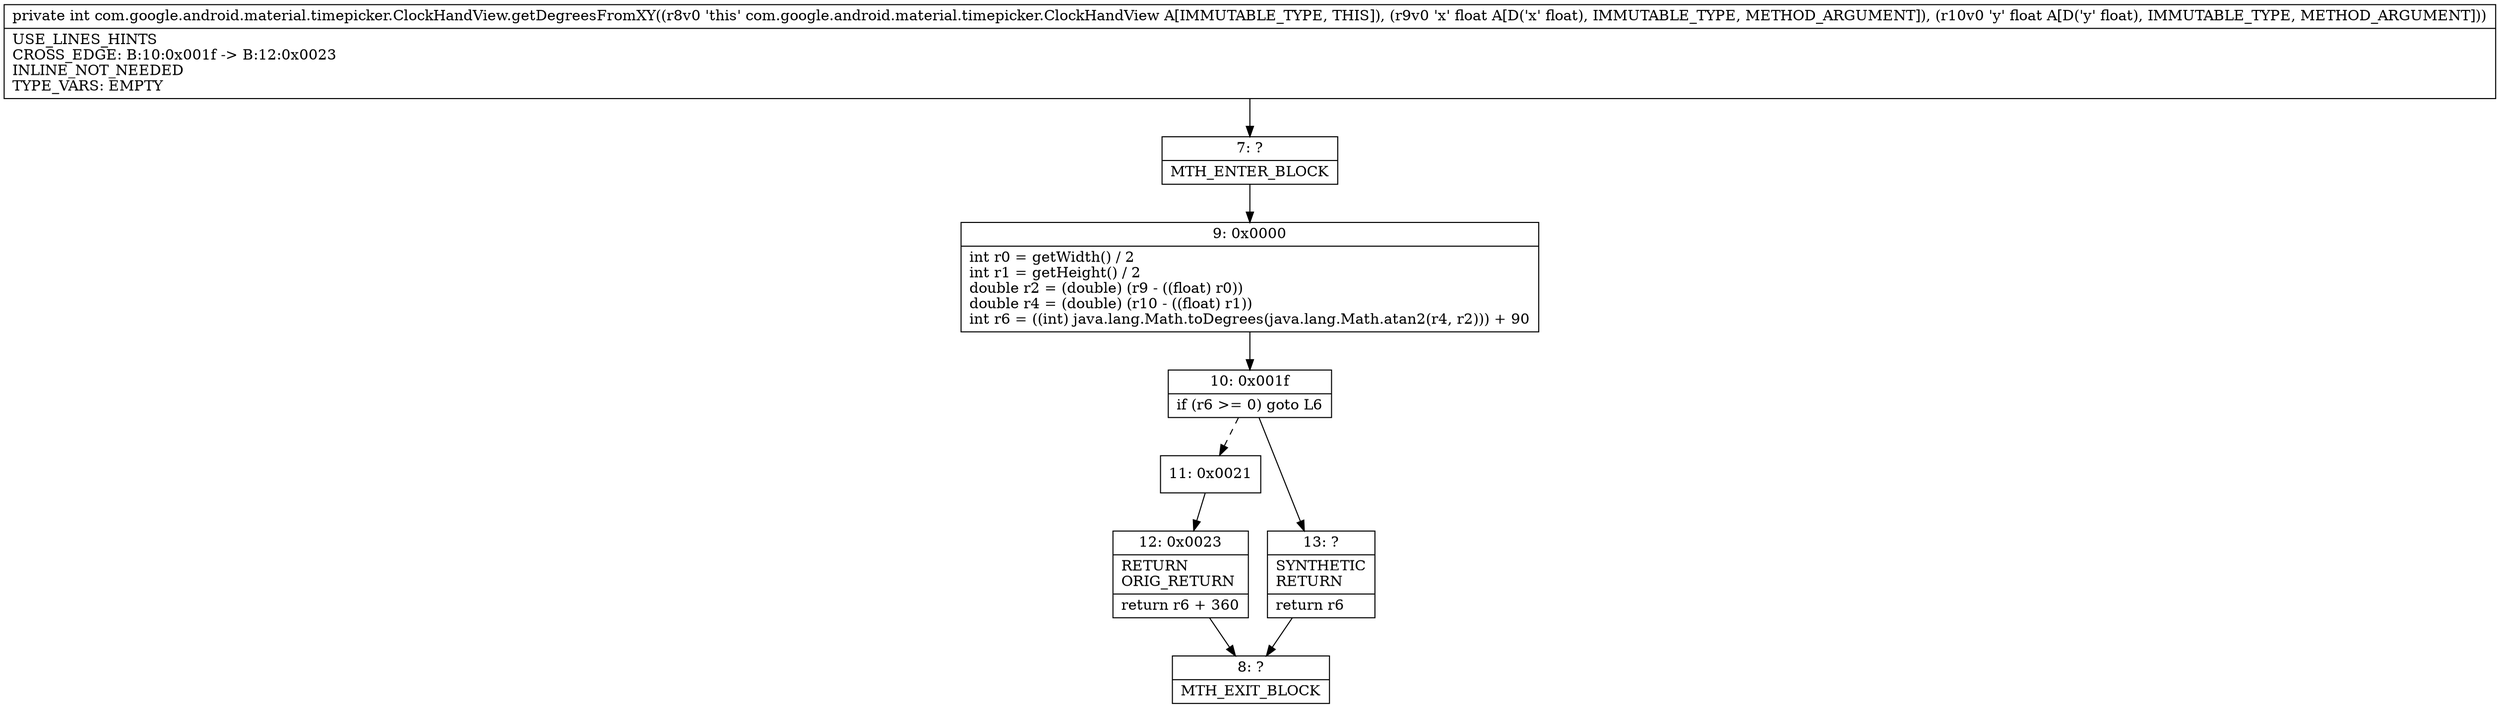 digraph "CFG forcom.google.android.material.timepicker.ClockHandView.getDegreesFromXY(FF)I" {
Node_7 [shape=record,label="{7\:\ ?|MTH_ENTER_BLOCK\l}"];
Node_9 [shape=record,label="{9\:\ 0x0000|int r0 = getWidth() \/ 2\lint r1 = getHeight() \/ 2\ldouble r2 = (double) (r9 \- ((float) r0))\ldouble r4 = (double) (r10 \- ((float) r1))\lint r6 = ((int) java.lang.Math.toDegrees(java.lang.Math.atan2(r4, r2))) + 90\l}"];
Node_10 [shape=record,label="{10\:\ 0x001f|if (r6 \>= 0) goto L6\l}"];
Node_11 [shape=record,label="{11\:\ 0x0021}"];
Node_12 [shape=record,label="{12\:\ 0x0023|RETURN\lORIG_RETURN\l|return r6 + 360\l}"];
Node_8 [shape=record,label="{8\:\ ?|MTH_EXIT_BLOCK\l}"];
Node_13 [shape=record,label="{13\:\ ?|SYNTHETIC\lRETURN\l|return r6\l}"];
MethodNode[shape=record,label="{private int com.google.android.material.timepicker.ClockHandView.getDegreesFromXY((r8v0 'this' com.google.android.material.timepicker.ClockHandView A[IMMUTABLE_TYPE, THIS]), (r9v0 'x' float A[D('x' float), IMMUTABLE_TYPE, METHOD_ARGUMENT]), (r10v0 'y' float A[D('y' float), IMMUTABLE_TYPE, METHOD_ARGUMENT]))  | USE_LINES_HINTS\lCROSS_EDGE: B:10:0x001f \-\> B:12:0x0023\lINLINE_NOT_NEEDED\lTYPE_VARS: EMPTY\l}"];
MethodNode -> Node_7;Node_7 -> Node_9;
Node_9 -> Node_10;
Node_10 -> Node_11[style=dashed];
Node_10 -> Node_13;
Node_11 -> Node_12;
Node_12 -> Node_8;
Node_13 -> Node_8;
}

